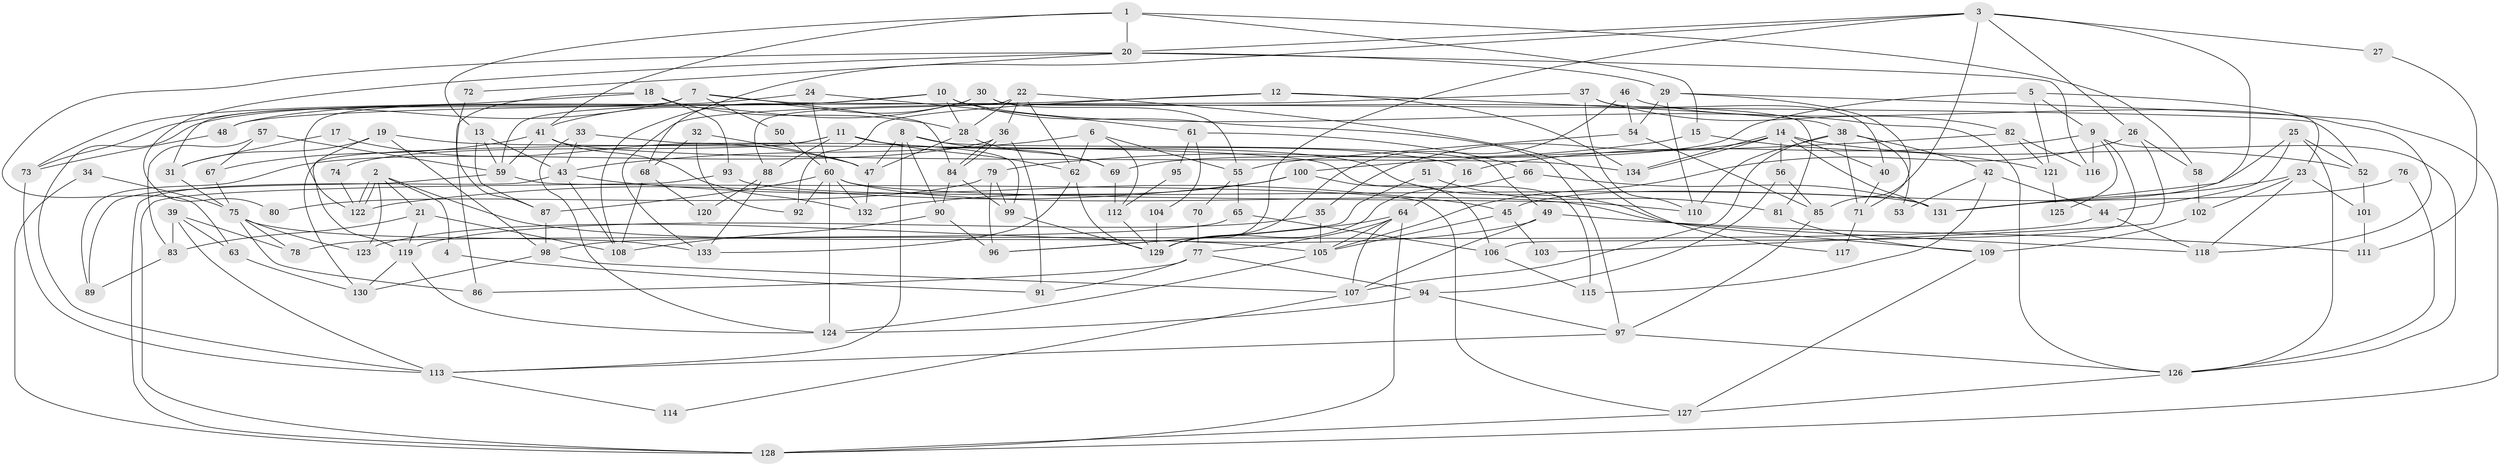 // coarse degree distribution, {5: 0.15053763440860216, 6: 0.11827956989247312, 7: 0.053763440860215055, 3: 0.16129032258064516, 4: 0.22580645161290322, 10: 0.021505376344086023, 11: 0.03225806451612903, 8: 0.053763440860215055, 2: 0.16129032258064516, 9: 0.010752688172043012, 12: 0.010752688172043012}
// Generated by graph-tools (version 1.1) at 2025/19/03/04/25 18:19:00]
// undirected, 134 vertices, 268 edges
graph export_dot {
graph [start="1"]
  node [color=gray90,style=filled];
  1;
  2;
  3;
  4;
  5;
  6;
  7;
  8;
  9;
  10;
  11;
  12;
  13;
  14;
  15;
  16;
  17;
  18;
  19;
  20;
  21;
  22;
  23;
  24;
  25;
  26;
  27;
  28;
  29;
  30;
  31;
  32;
  33;
  34;
  35;
  36;
  37;
  38;
  39;
  40;
  41;
  42;
  43;
  44;
  45;
  46;
  47;
  48;
  49;
  50;
  51;
  52;
  53;
  54;
  55;
  56;
  57;
  58;
  59;
  60;
  61;
  62;
  63;
  64;
  65;
  66;
  67;
  68;
  69;
  70;
  71;
  72;
  73;
  74;
  75;
  76;
  77;
  78;
  79;
  80;
  81;
  82;
  83;
  84;
  85;
  86;
  87;
  88;
  89;
  90;
  91;
  92;
  93;
  94;
  95;
  96;
  97;
  98;
  99;
  100;
  101;
  102;
  103;
  104;
  105;
  106;
  107;
  108;
  109;
  110;
  111;
  112;
  113;
  114;
  115;
  116;
  117;
  118;
  119;
  120;
  121;
  122;
  123;
  124;
  125;
  126;
  127;
  128;
  129;
  130;
  131;
  132;
  133;
  134;
  1 -- 13;
  1 -- 20;
  1 -- 15;
  1 -- 41;
  1 -- 58;
  2 -- 122;
  2 -- 122;
  2 -- 105;
  2 -- 4;
  2 -- 21;
  2 -- 123;
  3 -- 68;
  3 -- 129;
  3 -- 20;
  3 -- 26;
  3 -- 27;
  3 -- 85;
  3 -- 131;
  4 -- 91;
  5 -- 69;
  5 -- 9;
  5 -- 23;
  5 -- 121;
  6 -- 62;
  6 -- 43;
  6 -- 55;
  6 -- 112;
  7 -- 73;
  7 -- 84;
  7 -- 31;
  7 -- 50;
  7 -- 52;
  7 -- 122;
  8 -- 49;
  8 -- 113;
  8 -- 47;
  8 -- 69;
  8 -- 90;
  9 -- 106;
  9 -- 126;
  9 -- 16;
  9 -- 116;
  9 -- 125;
  10 -- 48;
  10 -- 126;
  10 -- 28;
  10 -- 59;
  10 -- 97;
  11 -- 109;
  11 -- 88;
  11 -- 16;
  11 -- 62;
  11 -- 74;
  11 -- 130;
  12 -- 134;
  12 -- 38;
  12 -- 48;
  12 -- 92;
  13 -- 59;
  13 -- 43;
  13 -- 87;
  14 -- 52;
  14 -- 134;
  14 -- 134;
  14 -- 35;
  14 -- 40;
  14 -- 56;
  14 -- 131;
  15 -- 121;
  15 -- 79;
  16 -- 64;
  17 -- 31;
  17 -- 47;
  18 -- 86;
  18 -- 28;
  18 -- 73;
  18 -- 93;
  19 -- 119;
  19 -- 98;
  19 -- 31;
  19 -- 115;
  20 -- 29;
  20 -- 63;
  20 -- 72;
  20 -- 80;
  20 -- 116;
  21 -- 108;
  21 -- 83;
  21 -- 119;
  22 -- 36;
  22 -- 28;
  22 -- 62;
  22 -- 88;
  22 -- 117;
  23 -- 131;
  23 -- 101;
  23 -- 102;
  23 -- 118;
  24 -- 60;
  24 -- 113;
  24 -- 61;
  25 -- 126;
  25 -- 44;
  25 -- 45;
  25 -- 52;
  26 -- 105;
  26 -- 58;
  26 -- 103;
  27 -- 111;
  28 -- 69;
  28 -- 47;
  29 -- 54;
  29 -- 128;
  29 -- 71;
  29 -- 110;
  30 -- 41;
  30 -- 108;
  30 -- 55;
  30 -- 81;
  31 -- 75;
  32 -- 47;
  32 -- 92;
  32 -- 68;
  33 -- 43;
  33 -- 99;
  33 -- 124;
  34 -- 75;
  34 -- 128;
  35 -- 119;
  35 -- 105;
  36 -- 84;
  36 -- 84;
  36 -- 89;
  36 -- 91;
  37 -- 110;
  37 -- 133;
  37 -- 40;
  37 -- 82;
  38 -- 71;
  38 -- 110;
  38 -- 42;
  38 -- 53;
  38 -- 107;
  39 -- 63;
  39 -- 78;
  39 -- 83;
  39 -- 113;
  40 -- 71;
  41 -- 132;
  41 -- 59;
  41 -- 67;
  41 -- 134;
  42 -- 44;
  42 -- 53;
  42 -- 115;
  43 -- 128;
  43 -- 45;
  43 -- 108;
  44 -- 98;
  44 -- 118;
  45 -- 105;
  45 -- 103;
  46 -- 118;
  46 -- 54;
  46 -- 129;
  47 -- 132;
  48 -- 73;
  49 -- 107;
  49 -- 123;
  49 -- 111;
  50 -- 60;
  51 -- 81;
  51 -- 96;
  52 -- 101;
  54 -- 85;
  54 -- 55;
  55 -- 65;
  55 -- 70;
  56 -- 94;
  56 -- 85;
  57 -- 83;
  57 -- 59;
  57 -- 67;
  58 -- 102;
  59 -- 89;
  59 -- 127;
  60 -- 87;
  60 -- 132;
  60 -- 92;
  60 -- 110;
  60 -- 118;
  60 -- 124;
  61 -- 66;
  61 -- 95;
  61 -- 104;
  62 -- 129;
  62 -- 133;
  63 -- 130;
  64 -- 105;
  64 -- 77;
  64 -- 96;
  64 -- 107;
  64 -- 128;
  65 -- 106;
  65 -- 78;
  66 -- 131;
  66 -- 129;
  67 -- 75;
  68 -- 108;
  68 -- 120;
  69 -- 112;
  70 -- 77;
  71 -- 117;
  72 -- 87;
  73 -- 113;
  74 -- 122;
  75 -- 78;
  75 -- 86;
  75 -- 123;
  75 -- 133;
  76 -- 126;
  76 -- 131;
  77 -- 94;
  77 -- 86;
  77 -- 91;
  79 -- 99;
  79 -- 80;
  79 -- 96;
  81 -- 109;
  82 -- 116;
  82 -- 100;
  82 -- 121;
  83 -- 89;
  84 -- 90;
  84 -- 99;
  85 -- 97;
  87 -- 98;
  88 -- 133;
  88 -- 120;
  90 -- 96;
  90 -- 108;
  93 -- 131;
  93 -- 128;
  94 -- 124;
  94 -- 97;
  95 -- 112;
  97 -- 113;
  97 -- 126;
  98 -- 107;
  98 -- 130;
  99 -- 129;
  100 -- 122;
  100 -- 106;
  100 -- 132;
  101 -- 111;
  102 -- 109;
  104 -- 129;
  105 -- 124;
  106 -- 115;
  107 -- 114;
  109 -- 127;
  112 -- 129;
  113 -- 114;
  119 -- 124;
  119 -- 130;
  121 -- 125;
  126 -- 127;
  127 -- 128;
}

